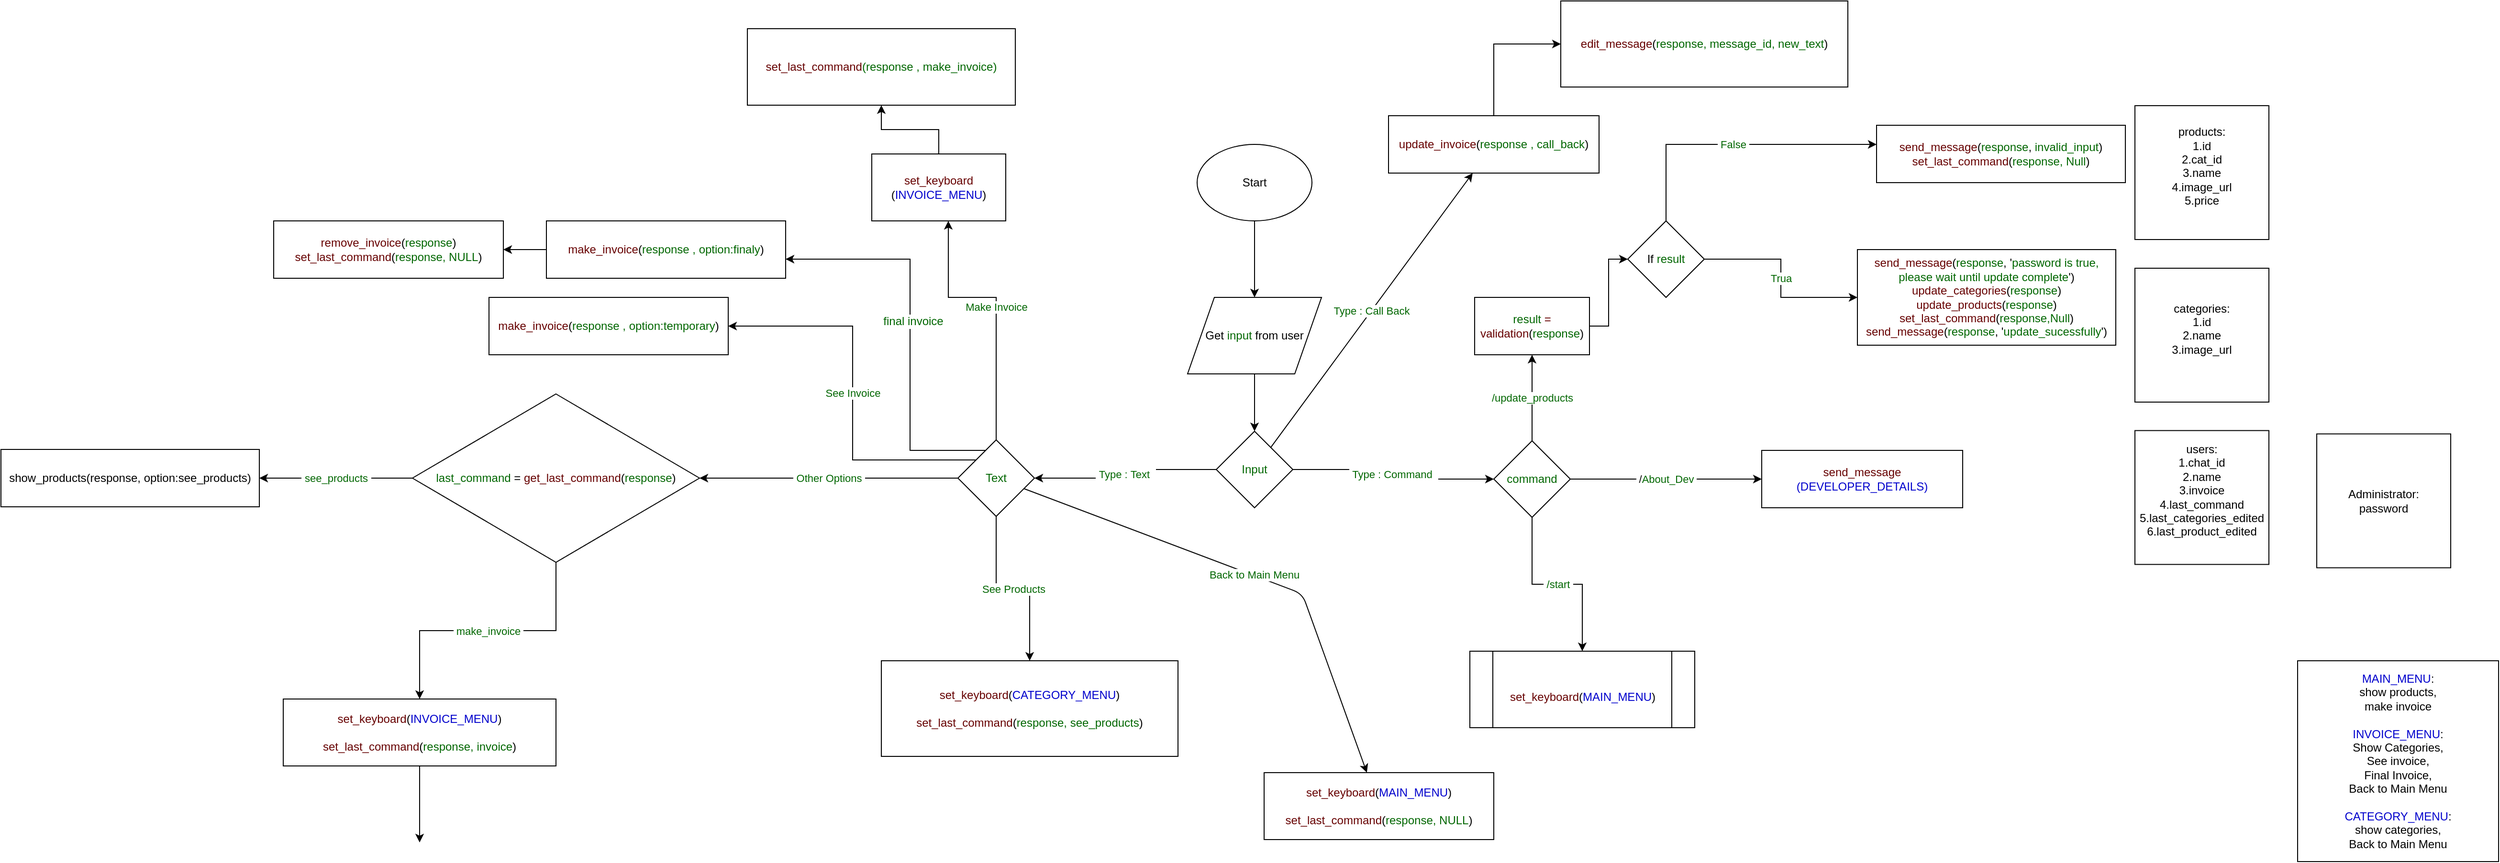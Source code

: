 <mxfile version="10.4.8" type="github"><diagram id="6a731a19-8d31-9384-78a2-239565b7b9f0" name="Page-1"><mxGraphModel dx="3621" dy="1572" grid="1" gridSize="10" guides="1" tooltips="1" connect="1" arrows="1" fold="1" page="1" pageScale="1" pageWidth="1169" pageHeight="827" background="#ffffff" math="0" shadow="0"><root><mxCell id="0"/><mxCell id="1" parent="0"/><mxCell id="oH4PkxtJo_DGUYvKG8xN-62" value="" style="edgeStyle=orthogonalEdgeStyle;rounded=0;orthogonalLoop=1;jettySize=auto;html=1;entryX=0.5;entryY=0;entryDx=0;entryDy=0;" parent="1" source="oH4PkxtJo_DGUYvKG8xN-56" target="oH4PkxtJo_DGUYvKG8xN-63" edge="1"><mxGeometry relative="1" as="geometry"><mxPoint x="120" y="170" as="targetPoint"/></mxGeometry></mxCell><mxCell id="oH4PkxtJo_DGUYvKG8xN-56" value="Start" style="ellipse;whiteSpace=wrap;html=1;" parent="1" vertex="1"><mxGeometry x="70" y="40" width="120" height="80" as="geometry"/></mxCell><mxCell id="oH4PkxtJo_DGUYvKG8xN-58" value="products:&lt;br&gt;1.id&lt;br&gt;2.cat_id&lt;br&gt;3.name&lt;br&gt;4.image_url&lt;br&gt;5.price&lt;br&gt;&lt;br&gt;" style="whiteSpace=wrap;html=1;aspect=fixed;" parent="1" vertex="1"><mxGeometry x="1050" y="-0.5" width="140" height="140" as="geometry"/></mxCell><mxCell id="oH4PkxtJo_DGUYvKG8xN-59" value="categories:&lt;br&gt;1.id&lt;br&gt;2.name&lt;br&gt;3.image_url&lt;br&gt;&lt;br&gt;" style="whiteSpace=wrap;html=1;aspect=fixed;" parent="1" vertex="1"><mxGeometry x="1050" y="169.5" width="140" height="140" as="geometry"/></mxCell><mxCell id="oH4PkxtJo_DGUYvKG8xN-60" value="users:&lt;br&gt;1.chat_id&lt;br&gt;2.name&lt;br&gt;3.invoice&lt;br&gt;4.last_command&lt;br&gt;5.last_categories_edited&lt;br&gt;6.last_product_edited&lt;br&gt;&lt;br&gt;" style="whiteSpace=wrap;html=1;aspect=fixed;" parent="1" vertex="1"><mxGeometry x="1050" y="339.265" width="140" height="140" as="geometry"/></mxCell><mxCell id="oH4PkxtJo_DGUYvKG8xN-66" value="" style="edgeStyle=orthogonalEdgeStyle;rounded=0;orthogonalLoop=1;jettySize=auto;html=1;" parent="1" source="oH4PkxtJo_DGUYvKG8xN-63" target="oH4PkxtJo_DGUYvKG8xN-64" edge="1"><mxGeometry relative="1" as="geometry"/></mxCell><mxCell id="oH4PkxtJo_DGUYvKG8xN-63" value="Get &lt;font color=&quot;#006600&quot;&gt;input&lt;/font&gt; from user" style="shape=parallelogram;perimeter=parallelogramPerimeter;whiteSpace=wrap;html=1;" parent="1" vertex="1"><mxGeometry x="60" y="200" width="140" height="80" as="geometry"/></mxCell><mxCell id="oH4PkxtJo_DGUYvKG8xN-67" value="&lt;font color=&quot;#006600&quot;&gt;&amp;nbsp;Type : Command&amp;nbsp;&amp;nbsp;&lt;/font&gt;" style="edgeStyle=orthogonalEdgeStyle;rounded=0;orthogonalLoop=1;jettySize=auto;html=1;" parent="1" source="oH4PkxtJo_DGUYvKG8xN-64" target="oH4PkxtJo_DGUYvKG8xN-76" edge="1"><mxGeometry relative="1" as="geometry"><mxPoint x="370" y="389.571" as="targetPoint"/></mxGeometry></mxCell><mxCell id="oH4PkxtJo_DGUYvKG8xN-71" value="&lt;font color=&quot;#006600&quot;&gt;&amp;nbsp;Type :&amp;nbsp;Text&amp;nbsp;&amp;nbsp;&lt;/font&gt;" style="edgeStyle=orthogonalEdgeStyle;rounded=0;orthogonalLoop=1;jettySize=auto;html=1;" parent="1" source="oH4PkxtJo_DGUYvKG8xN-64" target="oH4PkxtJo_DGUYvKG8xN-85" edge="1"><mxGeometry relative="1" as="geometry"><mxPoint x="10" y="380" as="targetPoint"/></mxGeometry></mxCell><mxCell id="oH4PkxtJo_DGUYvKG8xN-64" value="&lt;font color=&quot;#006600&quot;&gt;Input&lt;/font&gt;" style="rhombus;whiteSpace=wrap;html=1;" parent="1" vertex="1"><mxGeometry x="90" y="340" width="80" height="80" as="geometry"/></mxCell><mxCell id="oH4PkxtJo_DGUYvKG8xN-79" value="&lt;font color=&quot;#006600&quot;&gt;&amp;nbsp;/start&amp;nbsp;&lt;/font&gt;" style="edgeStyle=orthogonalEdgeStyle;rounded=0;orthogonalLoop=1;jettySize=auto;html=1;" parent="1" source="oH4PkxtJo_DGUYvKG8xN-76" target="oH4PkxtJo_DGUYvKG8xN-80" edge="1"><mxGeometry relative="1" as="geometry"><mxPoint x="420" y="550" as="targetPoint"/></mxGeometry></mxCell><mxCell id="oH4PkxtJo_DGUYvKG8xN-83" value="&amp;nbsp;/&lt;font color=&quot;#006600&quot;&gt;About_Dev&lt;/font&gt;&amp;nbsp;" style="edgeStyle=orthogonalEdgeStyle;rounded=0;orthogonalLoop=1;jettySize=auto;html=1;strokeColor=#000000;" parent="1" source="oH4PkxtJo_DGUYvKG8xN-76" target="oH4PkxtJo_DGUYvKG8xN-84" edge="1"><mxGeometry relative="1" as="geometry"><mxPoint x="540" y="390.0" as="targetPoint"/></mxGeometry></mxCell><mxCell id="bCrek6CM6kW2tsFo_yDu-3" value="&lt;font color=&quot;#006600&quot;&gt;/update_products&lt;/font&gt;" style="edgeStyle=orthogonalEdgeStyle;rounded=0;orthogonalLoop=1;jettySize=auto;html=1;strokeColor=#000000;" edge="1" parent="1" source="oH4PkxtJo_DGUYvKG8xN-76" target="bCrek6CM6kW2tsFo_yDu-5"><mxGeometry relative="1" as="geometry"><mxPoint x="420" y="270" as="targetPoint"/></mxGeometry></mxCell><mxCell id="oH4PkxtJo_DGUYvKG8xN-76" value="&lt;font color=&quot;#006600&quot;&gt;command&lt;/font&gt;" style="rhombus;whiteSpace=wrap;html=1;" parent="1" vertex="1"><mxGeometry x="380" y="350" width="80" height="80" as="geometry"/></mxCell><mxCell id="oH4PkxtJo_DGUYvKG8xN-80" value="&lt;br&gt;&lt;font color=&quot;#660000&quot;&gt;set_keyboard&lt;/font&gt;(&lt;font color=&quot;#0000cc&quot;&gt;MAIN_MENU&lt;/font&gt;)&lt;br&gt;" style="shape=process;whiteSpace=wrap;html=1;backgroundOutline=1;" parent="1" vertex="1"><mxGeometry x="355" y="570" width="235" height="80" as="geometry"/></mxCell><mxCell id="oH4PkxtJo_DGUYvKG8xN-84" value="&lt;font color=&quot;#660000&quot;&gt;send_message&lt;/font&gt;&lt;br&gt;&lt;font color=&quot;#0000cc&quot;&gt;(DEVELOPER_DETAILS)&lt;/font&gt;" style="rounded=0;whiteSpace=wrap;html=1;" parent="1" vertex="1"><mxGeometry x="660" y="360" width="210" height="60" as="geometry"/></mxCell><mxCell id="oH4PkxtJo_DGUYvKG8xN-87" value="&lt;font color=&quot;#006600&quot;&gt;&amp;nbsp;Make Invoice&amp;nbsp;&lt;/font&gt;" style="edgeStyle=orthogonalEdgeStyle;rounded=0;orthogonalLoop=1;jettySize=auto;html=1;" parent="1" source="oH4PkxtJo_DGUYvKG8xN-85" target="oH4PkxtJo_DGUYvKG8xN-123" edge="1"><mxGeometry relative="1" as="geometry"><mxPoint x="-190" y="140" as="targetPoint"/><Array as="points"><mxPoint x="-140" y="200"/><mxPoint x="-190" y="200"/></Array></mxGeometry></mxCell><mxCell id="oH4PkxtJo_DGUYvKG8xN-91" value="&lt;font color=&quot;#006600&quot;&gt;&amp;nbsp;See Products&amp;nbsp;&lt;/font&gt;" style="edgeStyle=orthogonalEdgeStyle;rounded=0;orthogonalLoop=1;jettySize=auto;html=1;" parent="1" source="oH4PkxtJo_DGUYvKG8xN-85" target="oH4PkxtJo_DGUYvKG8xN-104" edge="1"><mxGeometry relative="1" as="geometry"><mxPoint x="-80" y="510.0" as="targetPoint"/></mxGeometry></mxCell><mxCell id="oH4PkxtJo_DGUYvKG8xN-138" value="&lt;font color=&quot;#006600&quot;&gt;&amp;nbsp;See Invoice&amp;nbsp;&lt;/font&gt;" style="edgeStyle=orthogonalEdgeStyle;rounded=0;orthogonalLoop=1;jettySize=auto;html=1;" parent="1" source="oH4PkxtJo_DGUYvKG8xN-85" target="oH4PkxtJo_DGUYvKG8xN-139" edge="1"><mxGeometry relative="1" as="geometry"><mxPoint x="-390" y="240" as="targetPoint"/><Array as="points"><mxPoint x="-290" y="370"/><mxPoint x="-290" y="230"/></Array></mxGeometry></mxCell><mxCell id="oH4PkxtJo_DGUYvKG8xN-140" style="edgeStyle=orthogonalEdgeStyle;rounded=0;orthogonalLoop=1;jettySize=auto;html=1;" parent="1" source="oH4PkxtJo_DGUYvKG8xN-85" target="oH4PkxtJo_DGUYvKG8xN-141" edge="1"><mxGeometry relative="1" as="geometry"><mxPoint x="-540" y="150" as="targetPoint"/><Array as="points"><mxPoint x="-230" y="360"/><mxPoint x="-230" y="160"/></Array></mxGeometry></mxCell><mxCell id="oH4PkxtJo_DGUYvKG8xN-144" value="&lt;font color=&quot;#006600&quot;&gt;&amp;nbsp;final invoice&amp;nbsp;&lt;/font&gt;" style="text;html=1;resizable=0;points=[];align=center;verticalAlign=middle;labelBackgroundColor=#ffffff;" parent="oH4PkxtJo_DGUYvKG8xN-140" vertex="1" connectable="0"><mxGeometry x="0.047" y="-3" relative="1" as="geometry"><mxPoint as="offset"/></mxGeometry></mxCell><mxCell id="oH4PkxtJo_DGUYvKG8xN-85" value="&lt;font color=&quot;#006600&quot;&gt;Text&lt;/font&gt;" style="rhombus;whiteSpace=wrap;html=1;" parent="1" vertex="1"><mxGeometry x="-180" y="349" width="80" height="80" as="geometry"/></mxCell><mxCell id="oH4PkxtJo_DGUYvKG8xN-93" value="Administrator:&lt;br&gt;password&lt;br&gt;" style="whiteSpace=wrap;html=1;aspect=fixed;" parent="1" vertex="1"><mxGeometry x="1240" y="342.765" width="140" height="140" as="geometry"/></mxCell><mxCell id="oH4PkxtJo_DGUYvKG8xN-104" value="&lt;font color=&quot;#660000&quot;&gt;set_keyboard&lt;/font&gt;(&lt;font color=&quot;#0000cc&quot;&gt;CATEGORY_MENU&lt;/font&gt;)&lt;br&gt;&lt;br&gt;&lt;font color=&quot;#660000&quot;&gt;set_last_command&lt;/font&gt;(&lt;font color=&quot;#006600&quot;&gt;response, see_products&lt;/font&gt;)&lt;br&gt;" style="rounded=0;whiteSpace=wrap;html=1;" parent="1" vertex="1"><mxGeometry x="-260" y="580" width="310" height="100" as="geometry"/></mxCell><mxCell id="oH4PkxtJo_DGUYvKG8xN-109" value="&amp;nbsp;&lt;font color=&quot;#006600&quot;&gt;Other Options&amp;nbsp;&lt;/font&gt;" style="endArrow=classic;html=1;entryX=1;entryY=0.5;entryDx=0;entryDy=0;" parent="1" source="oH4PkxtJo_DGUYvKG8xN-85" target="oH4PkxtJo_DGUYvKG8xN-110" edge="1"><mxGeometry width="50" height="50" relative="1" as="geometry"><mxPoint x="-180" y="490" as="sourcePoint"/><mxPoint x="-240" y="500" as="targetPoint"/></mxGeometry></mxCell><mxCell id="oH4PkxtJo_DGUYvKG8xN-127" value="&lt;font color=&quot;#006600&quot;&gt;&amp;nbsp;make_invoice&amp;nbsp;&lt;/font&gt;" style="edgeStyle=orthogonalEdgeStyle;rounded=0;orthogonalLoop=1;jettySize=auto;html=1;" parent="1" source="oH4PkxtJo_DGUYvKG8xN-110" target="oH4PkxtJo_DGUYvKG8xN-128" edge="1"><mxGeometry relative="1" as="geometry"><mxPoint x="-700" y="561" as="targetPoint"/></mxGeometry></mxCell><mxCell id="bCrek6CM6kW2tsFo_yDu-19" value="&lt;font color=&quot;#006600&quot;&gt;&amp;nbsp;&lt;span&gt;see_products&amp;nbsp;&lt;/span&gt;&lt;/font&gt;" style="edgeStyle=orthogonalEdgeStyle;rounded=0;orthogonalLoop=1;jettySize=auto;html=1;strokeColor=#000000;" edge="1" parent="1" source="oH4PkxtJo_DGUYvKG8xN-110" target="bCrek6CM6kW2tsFo_yDu-20"><mxGeometry relative="1" as="geometry"><mxPoint x="-830" y="389" as="targetPoint"/></mxGeometry></mxCell><mxCell id="oH4PkxtJo_DGUYvKG8xN-110" value="&lt;font color=&quot;#006600&quot;&gt;last_command&lt;/font&gt; = &lt;font color=&quot;#660000&quot;&gt;get_last_command&lt;/font&gt;(&lt;font color=&quot;#006600&quot;&gt;response&lt;/font&gt;)" style="rhombus;whiteSpace=wrap;html=1;" parent="1" vertex="1"><mxGeometry x="-750" y="301" width="300" height="176" as="geometry"/></mxCell><mxCell id="oH4PkxtJo_DGUYvKG8xN-121" value="&lt;font color=&quot;#006600&quot;&gt;&amp;nbsp;Back to Main Menu&lt;/font&gt;" style="endArrow=classic;html=1;" parent="1" source="oH4PkxtJo_DGUYvKG8xN-85" target="oH4PkxtJo_DGUYvKG8xN-122" edge="1"><mxGeometry width="50" height="50" relative="1" as="geometry"><mxPoint x="70" y="540" as="sourcePoint"/><mxPoint x="70" y="500" as="targetPoint"/><Array as="points"><mxPoint x="180" y="510"/></Array></mxGeometry></mxCell><mxCell id="oH4PkxtJo_DGUYvKG8xN-122" value="&lt;font color=&quot;#660000&quot;&gt;set_keyboard&lt;/font&gt;(&lt;font color=&quot;#0000cc&quot;&gt;MAIN_MENU&lt;/font&gt;)&lt;br&gt;&lt;br&gt;&lt;font color=&quot;#660000&quot;&gt;set_last_command&lt;/font&gt;(&lt;font color=&quot;#006600&quot;&gt;response, NULL&lt;/font&gt;)&lt;br&gt;" style="rounded=0;whiteSpace=wrap;html=1;" parent="1" vertex="1"><mxGeometry x="140" y="697" width="240" height="70" as="geometry"/></mxCell><mxCell id="oH4PkxtJo_DGUYvKG8xN-125" style="edgeStyle=orthogonalEdgeStyle;rounded=0;orthogonalLoop=1;jettySize=auto;html=1;" parent="1" source="oH4PkxtJo_DGUYvKG8xN-123" target="oH4PkxtJo_DGUYvKG8xN-124" edge="1"><mxGeometry relative="1" as="geometry"/></mxCell><mxCell id="oH4PkxtJo_DGUYvKG8xN-123" value="&lt;font color=&quot;#660000&quot;&gt;set_keyboard&lt;/font&gt;&lt;br&gt;(&lt;font color=&quot;#0000cc&quot;&gt;INVOICE_MENU&lt;/font&gt;)" style="rounded=0;whiteSpace=wrap;html=1;" parent="1" vertex="1"><mxGeometry x="-270" y="50" width="140" height="70" as="geometry"/></mxCell><mxCell id="oH4PkxtJo_DGUYvKG8xN-124" value="&lt;font color=&quot;#660000&quot;&gt;set_last_command&lt;/font&gt;&lt;font color=&quot;#006600&quot;&gt;(response , make_invoice)&lt;br&gt;&lt;/font&gt;" style="rounded=0;whiteSpace=wrap;html=1;" parent="1" vertex="1"><mxGeometry x="-400" y="-81" width="280" height="80" as="geometry"/></mxCell><mxCell id="bCrek6CM6kW2tsFo_yDu-23" value="" style="edgeStyle=orthogonalEdgeStyle;rounded=0;orthogonalLoop=1;jettySize=auto;html=1;strokeColor=#000000;" edge="1" parent="1" source="oH4PkxtJo_DGUYvKG8xN-128"><mxGeometry relative="1" as="geometry"><mxPoint x="-742.5" y="770" as="targetPoint"/></mxGeometry></mxCell><mxCell id="oH4PkxtJo_DGUYvKG8xN-128" value="&lt;font color=&quot;#660000&quot;&gt;set_keyboard&lt;/font&gt;(&lt;font color=&quot;#0000cc&quot;&gt;INVOICE_MENU&lt;/font&gt;)&lt;br&gt;&lt;br&gt;&lt;font color=&quot;#660000&quot;&gt;set_last_command&lt;/font&gt;(&lt;font color=&quot;#006600&quot;&gt;response, invoice&lt;/font&gt;)" style="rounded=0;whiteSpace=wrap;html=1;" parent="1" vertex="1"><mxGeometry x="-885" y="620" width="285" height="70" as="geometry"/></mxCell><mxCell id="oH4PkxtJo_DGUYvKG8xN-130" value="&lt;font color=&quot;#006600&quot;&gt;&amp;nbsp;Type : Call Back&amp;nbsp;&lt;/font&gt;" style="endArrow=classic;html=1;" parent="1" source="oH4PkxtJo_DGUYvKG8xN-64" target="oH4PkxtJo_DGUYvKG8xN-135" edge="1"><mxGeometry width="50" height="50" relative="1" as="geometry"><mxPoint x="270" y="320" as="sourcePoint"/><mxPoint x="426.82" y="113.292" as="targetPoint"/></mxGeometry></mxCell><mxCell id="bCrek6CM6kW2tsFo_yDu-7" style="edgeStyle=orthogonalEdgeStyle;rounded=0;orthogonalLoop=1;jettySize=auto;html=1;entryX=0;entryY=0.5;entryDx=0;entryDy=0;strokeColor=#000000;" edge="1" parent="1" source="oH4PkxtJo_DGUYvKG8xN-135" target="oH4PkxtJo_DGUYvKG8xN-136"><mxGeometry relative="1" as="geometry"/></mxCell><mxCell id="oH4PkxtJo_DGUYvKG8xN-135" value="&lt;font color=&quot;#660000&quot;&gt;update_invoice&lt;/font&gt;(&lt;font color=&quot;#006600&quot;&gt;response , call_back&lt;/font&gt;)" style="rounded=0;whiteSpace=wrap;html=1;" parent="1" vertex="1"><mxGeometry x="270" y="10" width="220" height="60" as="geometry"/></mxCell><mxCell id="oH4PkxtJo_DGUYvKG8xN-136" value="&lt;font color=&quot;#660000&quot;&gt;edit_message&lt;/font&gt;(&lt;font color=&quot;#006600&quot;&gt;response, message_id, new_text&lt;/font&gt;)" style="rounded=0;whiteSpace=wrap;html=1;" parent="1" vertex="1"><mxGeometry x="450" y="-110" width="300" height="90" as="geometry"/></mxCell><mxCell id="oH4PkxtJo_DGUYvKG8xN-139" value="&lt;font color=&quot;#660000&quot;&gt;make_invoice&lt;/font&gt;(&lt;font color=&quot;#006600&quot;&gt;response , option:temporary&lt;/font&gt;)" style="rounded=0;whiteSpace=wrap;html=1;" parent="1" vertex="1"><mxGeometry x="-670" y="200" width="250" height="60" as="geometry"/></mxCell><mxCell id="oH4PkxtJo_DGUYvKG8xN-143" value="" style="edgeStyle=orthogonalEdgeStyle;rounded=0;orthogonalLoop=1;jettySize=auto;html=1;" parent="1" source="oH4PkxtJo_DGUYvKG8xN-141" target="oH4PkxtJo_DGUYvKG8xN-142" edge="1"><mxGeometry relative="1" as="geometry"><Array as="points"><mxPoint x="-640" y="150"/><mxPoint x="-640" y="150"/></Array></mxGeometry></mxCell><mxCell id="oH4PkxtJo_DGUYvKG8xN-141" value="&lt;font color=&quot;#660000&quot;&gt;make_invoice&lt;/font&gt;(&lt;font color=&quot;#006600&quot;&gt;response , option:finaly&lt;/font&gt;)" style="rounded=0;whiteSpace=wrap;html=1;" parent="1" vertex="1"><mxGeometry x="-610" y="120" width="250" height="60" as="geometry"/></mxCell><mxCell id="oH4PkxtJo_DGUYvKG8xN-142" value="&lt;font color=&quot;#660000&quot;&gt;remove_invoice&lt;/font&gt;(&lt;font color=&quot;#006600&quot;&gt;response&lt;/font&gt;)&lt;br&gt;&lt;font color=&quot;#660000&quot;&gt;set_last_command&lt;/font&gt;(&lt;font color=&quot;#006600&quot;&gt;response, NULL&lt;/font&gt;)&lt;br&gt;" style="rounded=0;whiteSpace=wrap;html=1;" parent="1" vertex="1"><mxGeometry x="-895" y="120" width="240" height="60" as="geometry"/></mxCell><mxCell id="bCrek6CM6kW2tsFo_yDu-1" value="&lt;font color=&quot;#0000cc&quot;&gt;MAIN_MENU&lt;/font&gt;:&lt;br&gt;show products,&lt;br&gt;make invoice&lt;br&gt;&lt;br&gt;&lt;font color=&quot;#0000cc&quot;&gt;INVOICE_MENU&lt;/font&gt;:&lt;br&gt;Show Categories,&lt;br&gt;See invoice,&lt;br&gt;Final Invoice,&lt;br&gt;Back to Main Menu&lt;br&gt;&lt;br&gt;&lt;font color=&quot;#0000cc&quot;&gt;CATEGORY_MENU&lt;/font&gt;:&lt;br&gt;show categories,&lt;br&gt;Back to Main Menu&lt;br&gt;" style="whiteSpace=wrap;html=1;aspect=fixed;" vertex="1" parent="1"><mxGeometry x="1220" y="580" width="210" height="210" as="geometry"/></mxCell><mxCell id="bCrek6CM6kW2tsFo_yDu-9" style="edgeStyle=orthogonalEdgeStyle;rounded=0;orthogonalLoop=1;jettySize=auto;html=1;strokeColor=#000000;" edge="1" parent="1" source="bCrek6CM6kW2tsFo_yDu-5" target="bCrek6CM6kW2tsFo_yDu-8"><mxGeometry relative="1" as="geometry"/></mxCell><mxCell id="bCrek6CM6kW2tsFo_yDu-5" value="&lt;font color=&quot;#006600&quot;&gt;result&lt;/font&gt;&lt;font color=&quot;#660000&quot;&gt; = validation&lt;/font&gt;(&lt;font color=&quot;#006600&quot;&gt;response&lt;/font&gt;)" style="rounded=0;whiteSpace=wrap;html=1;" vertex="1" parent="1"><mxGeometry x="360" y="200" width="120" height="60" as="geometry"/></mxCell><mxCell id="bCrek6CM6kW2tsFo_yDu-11" value="&lt;font color=&quot;#006600&quot;&gt;&amp;nbsp;Trua&amp;nbsp;&lt;/font&gt;" style="edgeStyle=orthogonalEdgeStyle;rounded=0;orthogonalLoop=1;jettySize=auto;html=1;strokeColor=#000000;" edge="1" parent="1" source="bCrek6CM6kW2tsFo_yDu-8" target="bCrek6CM6kW2tsFo_yDu-15"><mxGeometry relative="1" as="geometry"><mxPoint x="740" y="200" as="targetPoint"/><Array as="points"/></mxGeometry></mxCell><mxCell id="bCrek6CM6kW2tsFo_yDu-13" value="&lt;font color=&quot;#006600&quot;&gt;&amp;nbsp;False&amp;nbsp;&lt;/font&gt;" style="edgeStyle=orthogonalEdgeStyle;rounded=0;orthogonalLoop=1;jettySize=auto;html=1;strokeColor=#000000;" edge="1" parent="1" source="bCrek6CM6kW2tsFo_yDu-8" target="bCrek6CM6kW2tsFo_yDu-14"><mxGeometry relative="1" as="geometry"><mxPoint x="760" y="40" as="targetPoint"/><Array as="points"><mxPoint x="560" y="40"/></Array></mxGeometry></mxCell><mxCell id="bCrek6CM6kW2tsFo_yDu-8" value="If &lt;font color=&quot;#006600&quot;&gt;result&lt;/font&gt;" style="rhombus;whiteSpace=wrap;html=1;" vertex="1" parent="1"><mxGeometry x="520" y="120" width="80" height="80" as="geometry"/></mxCell><mxCell id="bCrek6CM6kW2tsFo_yDu-14" value="&lt;font color=&quot;#660000&quot;&gt;send_message&lt;/font&gt;(&lt;font color=&quot;#006600&quot;&gt;response&lt;/font&gt;, &lt;font color=&quot;#006600&quot;&gt;invalid_input&lt;/font&gt;)&lt;br&gt;&lt;font color=&quot;#660000&quot;&gt;set_last_command&lt;/font&gt;(&lt;font color=&quot;#006600&quot;&gt;response, Null&lt;/font&gt;)&lt;br&gt;" style="rounded=0;whiteSpace=wrap;html=1;" vertex="1" parent="1"><mxGeometry x="780" y="20" width="260" height="60" as="geometry"/></mxCell><mxCell id="bCrek6CM6kW2tsFo_yDu-15" value="&lt;font color=&quot;#660000&quot;&gt;send_message&lt;/font&gt;(&lt;font color=&quot;#006600&quot;&gt;response&lt;/font&gt;, '&lt;font color=&quot;#006600&quot;&gt;password is true, please wait until update complete&lt;/font&gt;')&lt;br&gt;&lt;font color=&quot;#660000&quot;&gt;update_categories&lt;/font&gt;(&lt;font color=&quot;#006600&quot;&gt;response&lt;/font&gt;)&lt;br&gt;&lt;font color=&quot;#660000&quot;&gt;update_products&lt;/font&gt;(&lt;font color=&quot;#006600&quot;&gt;response&lt;/font&gt;)&lt;br&gt;&lt;font color=&quot;#660000&quot;&gt;set_last_command&lt;/font&gt;(&lt;font color=&quot;#006600&quot;&gt;response,Null&lt;/font&gt;)&lt;br&gt;&lt;font color=&quot;#660000&quot;&gt;send_message&lt;/font&gt;(&lt;font color=&quot;#006600&quot;&gt;response&lt;/font&gt;, '&lt;font color=&quot;#006600&quot;&gt;update_sucessfully&lt;/font&gt;')&lt;br&gt;" style="rounded=0;whiteSpace=wrap;html=1;" vertex="1" parent="1"><mxGeometry x="760" y="150" width="270" height="100" as="geometry"/></mxCell><mxCell id="bCrek6CM6kW2tsFo_yDu-20" value="show_products(response, option:see_products)" style="rounded=0;whiteSpace=wrap;html=1;" vertex="1" parent="1"><mxGeometry x="-1180" y="359" width="270" height="60" as="geometry"/></mxCell></root></mxGraphModel></diagram></mxfile>